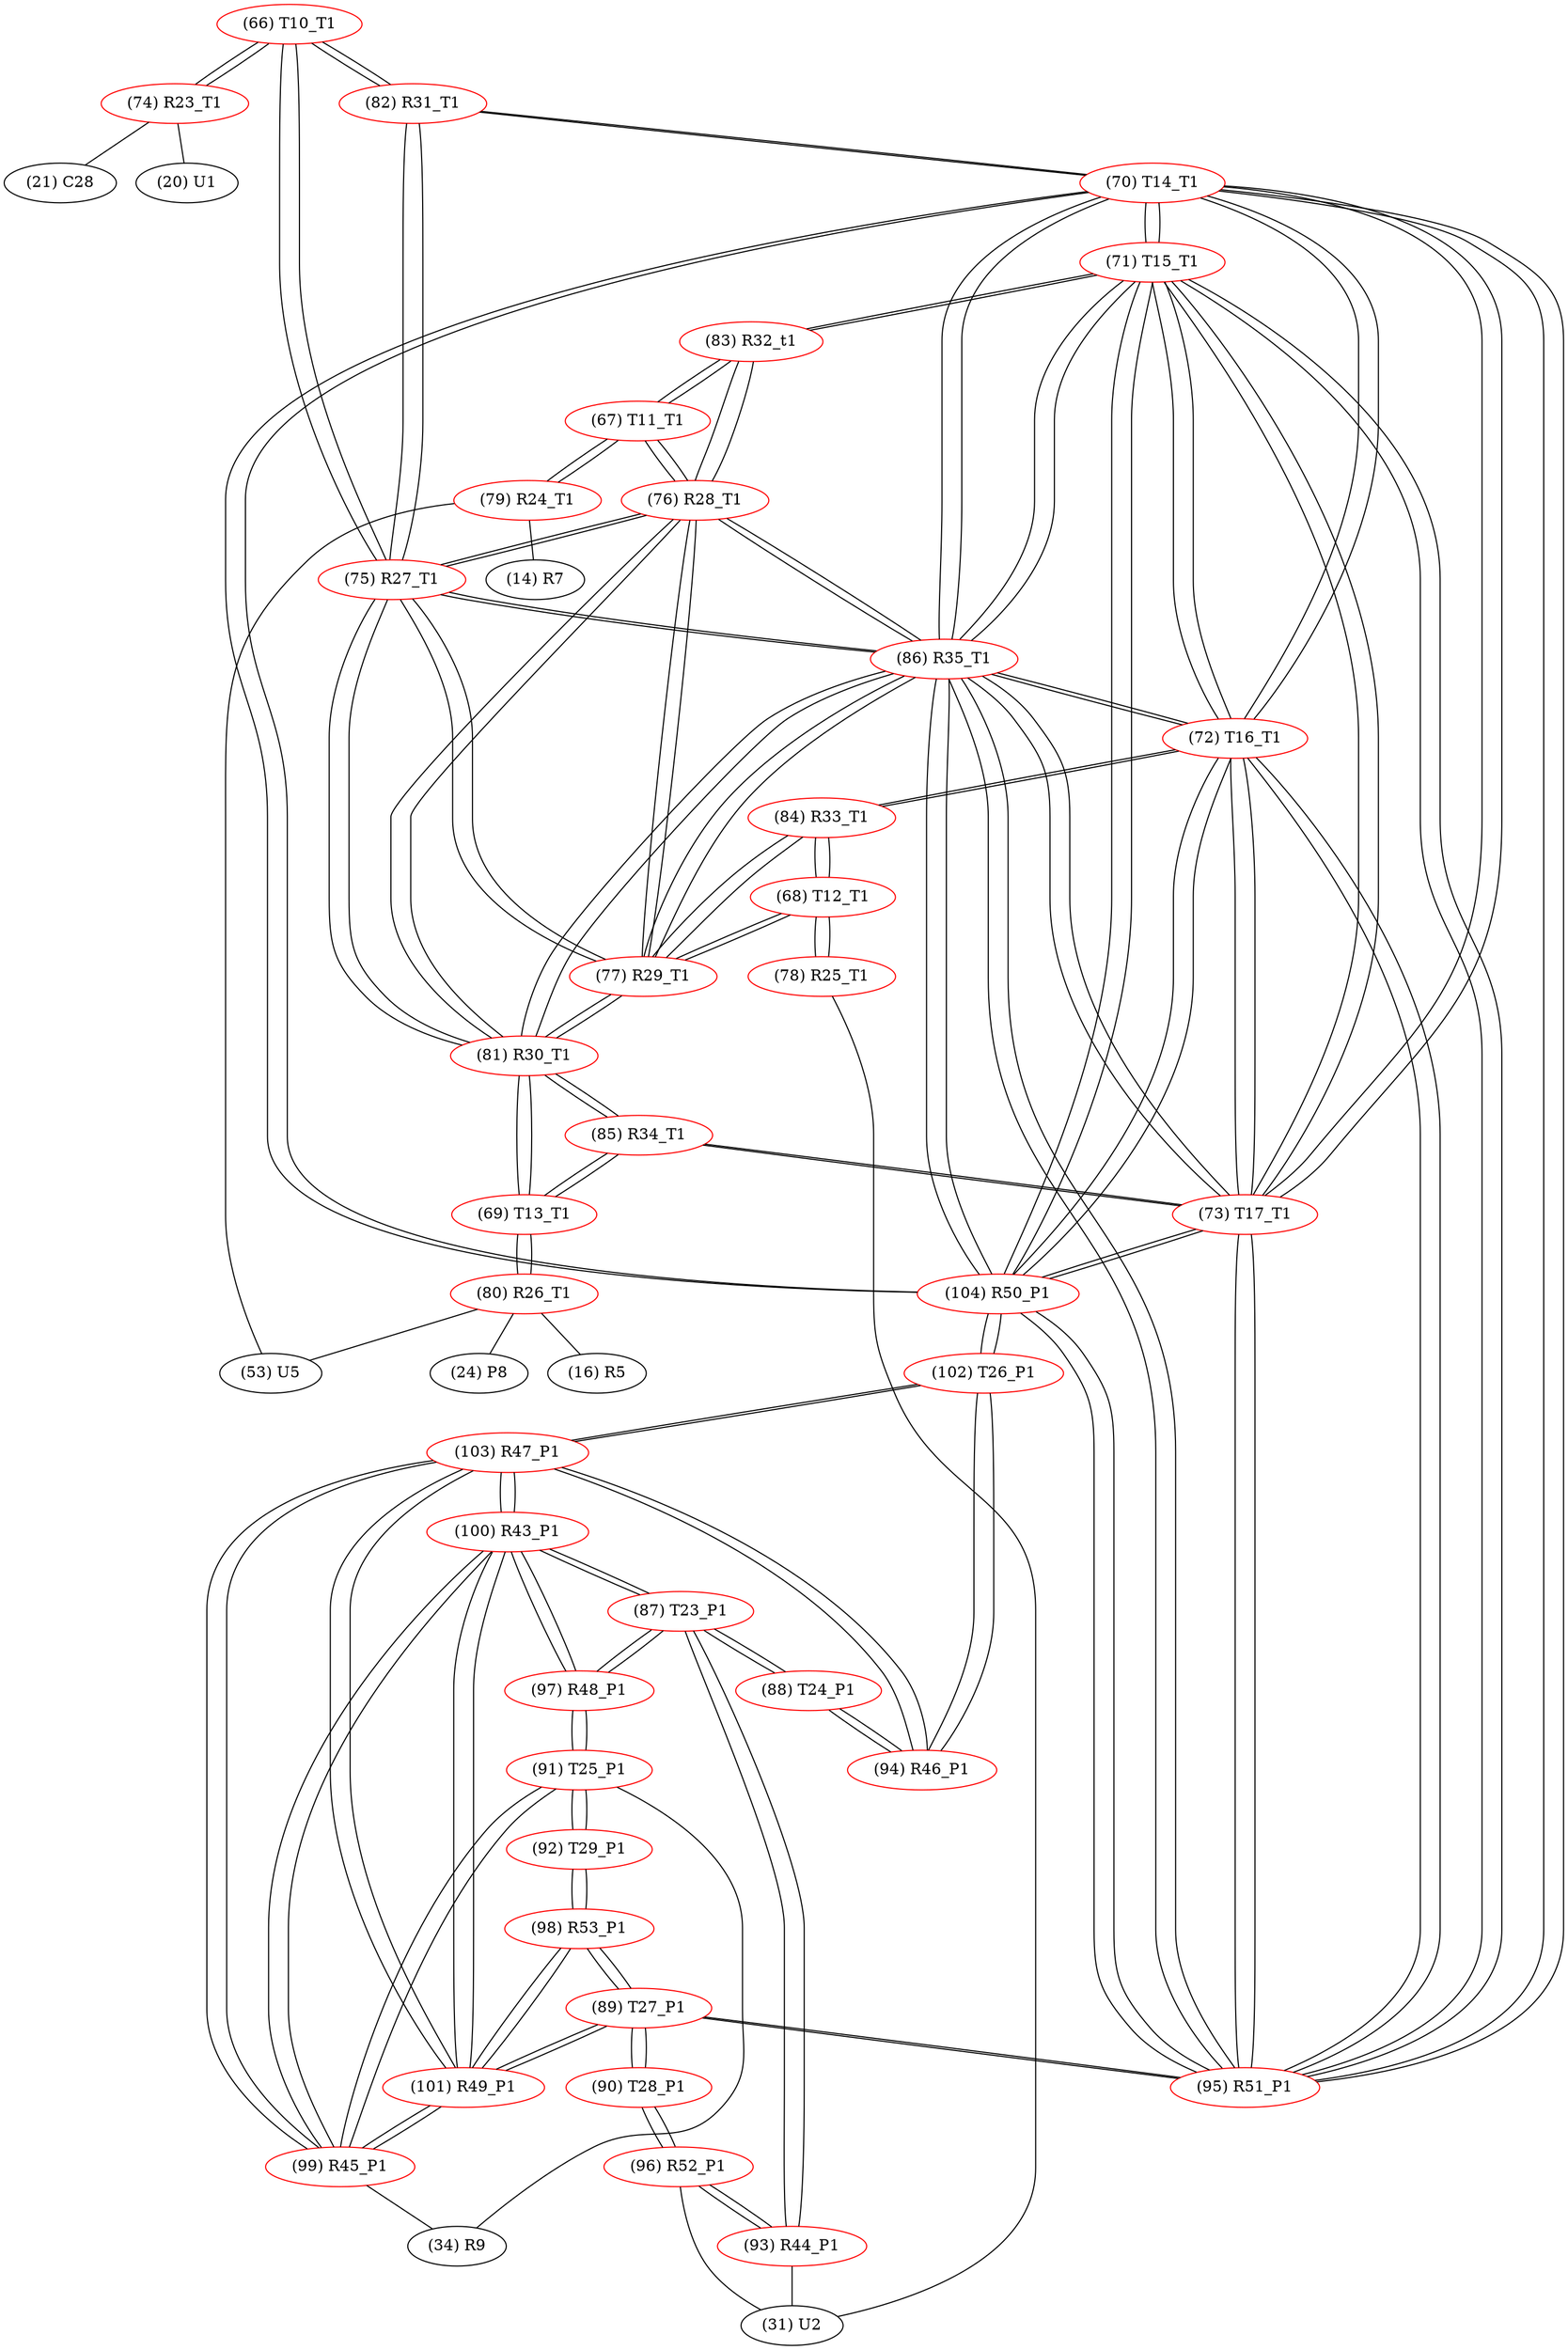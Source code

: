 graph {
	66 [label="(66) T10_T1" color=red]
	74 [label="(74) R23_T1"]
	82 [label="(82) R31_T1"]
	75 [label="(75) R27_T1"]
	67 [label="(67) T11_T1" color=red]
	79 [label="(79) R24_T1"]
	76 [label="(76) R28_T1"]
	83 [label="(83) R32_t1"]
	68 [label="(68) T12_T1" color=red]
	84 [label="(84) R33_T1"]
	77 [label="(77) R29_T1"]
	78 [label="(78) R25_T1"]
	69 [label="(69) T13_T1" color=red]
	81 [label="(81) R30_T1"]
	85 [label="(85) R34_T1"]
	80 [label="(80) R26_T1"]
	70 [label="(70) T14_T1" color=red]
	82 [label="(82) R31_T1"]
	95 [label="(95) R51_P1"]
	104 [label="(104) R50_P1"]
	73 [label="(73) T17_T1"]
	86 [label="(86) R35_T1"]
	72 [label="(72) T16_T1"]
	71 [label="(71) T15_T1"]
	71 [label="(71) T15_T1" color=red]
	83 [label="(83) R32_t1"]
	95 [label="(95) R51_P1"]
	104 [label="(104) R50_P1"]
	73 [label="(73) T17_T1"]
	86 [label="(86) R35_T1"]
	72 [label="(72) T16_T1"]
	70 [label="(70) T14_T1"]
	72 [label="(72) T16_T1" color=red]
	84 [label="(84) R33_T1"]
	95 [label="(95) R51_P1"]
	104 [label="(104) R50_P1"]
	73 [label="(73) T17_T1"]
	86 [label="(86) R35_T1"]
	71 [label="(71) T15_T1"]
	70 [label="(70) T14_T1"]
	73 [label="(73) T17_T1" color=red]
	85 [label="(85) R34_T1"]
	95 [label="(95) R51_P1"]
	104 [label="(104) R50_P1"]
	86 [label="(86) R35_T1"]
	72 [label="(72) T16_T1"]
	71 [label="(71) T15_T1"]
	70 [label="(70) T14_T1"]
	74 [label="(74) R23_T1" color=red]
	20 [label="(20) U1"]
	21 [label="(21) C28"]
	66 [label="(66) T10_T1"]
	75 [label="(75) R27_T1" color=red]
	81 [label="(81) R30_T1"]
	86 [label="(86) R35_T1"]
	77 [label="(77) R29_T1"]
	76 [label="(76) R28_T1"]
	66 [label="(66) T10_T1"]
	82 [label="(82) R31_T1"]
	76 [label="(76) R28_T1" color=red]
	81 [label="(81) R30_T1"]
	86 [label="(86) R35_T1"]
	77 [label="(77) R29_T1"]
	75 [label="(75) R27_T1"]
	67 [label="(67) T11_T1"]
	83 [label="(83) R32_t1"]
	77 [label="(77) R29_T1" color=red]
	81 [label="(81) R30_T1"]
	86 [label="(86) R35_T1"]
	76 [label="(76) R28_T1"]
	75 [label="(75) R27_T1"]
	84 [label="(84) R33_T1"]
	68 [label="(68) T12_T1"]
	78 [label="(78) R25_T1" color=red]
	31 [label="(31) U2"]
	68 [label="(68) T12_T1"]
	79 [label="(79) R24_T1" color=red]
	53 [label="(53) U5"]
	14 [label="(14) R7"]
	67 [label="(67) T11_T1"]
	80 [label="(80) R26_T1" color=red]
	16 [label="(16) R5"]
	24 [label="(24) P8"]
	53 [label="(53) U5"]
	69 [label="(69) T13_T1"]
	81 [label="(81) R30_T1" color=red]
	86 [label="(86) R35_T1"]
	77 [label="(77) R29_T1"]
	76 [label="(76) R28_T1"]
	75 [label="(75) R27_T1"]
	85 [label="(85) R34_T1"]
	69 [label="(69) T13_T1"]
	82 [label="(82) R31_T1" color=red]
	66 [label="(66) T10_T1"]
	75 [label="(75) R27_T1"]
	70 [label="(70) T14_T1"]
	83 [label="(83) R32_t1" color=red]
	71 [label="(71) T15_T1"]
	67 [label="(67) T11_T1"]
	76 [label="(76) R28_T1"]
	84 [label="(84) R33_T1" color=red]
	72 [label="(72) T16_T1"]
	77 [label="(77) R29_T1"]
	68 [label="(68) T12_T1"]
	85 [label="(85) R34_T1" color=red]
	73 [label="(73) T17_T1"]
	81 [label="(81) R30_T1"]
	69 [label="(69) T13_T1"]
	86 [label="(86) R35_T1" color=red]
	81 [label="(81) R30_T1"]
	77 [label="(77) R29_T1"]
	76 [label="(76) R28_T1"]
	75 [label="(75) R27_T1"]
	95 [label="(95) R51_P1"]
	104 [label="(104) R50_P1"]
	73 [label="(73) T17_T1"]
	72 [label="(72) T16_T1"]
	71 [label="(71) T15_T1"]
	70 [label="(70) T14_T1"]
	87 [label="(87) T23_P1" color=red]
	97 [label="(97) R48_P1"]
	100 [label="(100) R43_P1"]
	88 [label="(88) T24_P1"]
	93 [label="(93) R44_P1"]
	88 [label="(88) T24_P1" color=red]
	94 [label="(94) R46_P1"]
	87 [label="(87) T23_P1"]
	89 [label="(89) T27_P1" color=red]
	95 [label="(95) R51_P1"]
	90 [label="(90) T28_P1"]
	98 [label="(98) R53_P1"]
	101 [label="(101) R49_P1"]
	90 [label="(90) T28_P1" color=red]
	96 [label="(96) R52_P1"]
	89 [label="(89) T27_P1"]
	91 [label="(91) T25_P1" color=red]
	92 [label="(92) T29_P1"]
	97 [label="(97) R48_P1"]
	99 [label="(99) R45_P1"]
	34 [label="(34) R9"]
	92 [label="(92) T29_P1" color=red]
	91 [label="(91) T25_P1"]
	98 [label="(98) R53_P1"]
	93 [label="(93) R44_P1" color=red]
	31 [label="(31) U2"]
	96 [label="(96) R52_P1"]
	87 [label="(87) T23_P1"]
	94 [label="(94) R46_P1" color=red]
	102 [label="(102) T26_P1"]
	103 [label="(103) R47_P1"]
	88 [label="(88) T24_P1"]
	95 [label="(95) R51_P1" color=red]
	89 [label="(89) T27_P1"]
	104 [label="(104) R50_P1"]
	73 [label="(73) T17_T1"]
	86 [label="(86) R35_T1"]
	72 [label="(72) T16_T1"]
	71 [label="(71) T15_T1"]
	70 [label="(70) T14_T1"]
	96 [label="(96) R52_P1" color=red]
	93 [label="(93) R44_P1"]
	31 [label="(31) U2"]
	90 [label="(90) T28_P1"]
	97 [label="(97) R48_P1" color=red]
	91 [label="(91) T25_P1"]
	87 [label="(87) T23_P1"]
	100 [label="(100) R43_P1"]
	98 [label="(98) R53_P1" color=red]
	92 [label="(92) T29_P1"]
	89 [label="(89) T27_P1"]
	101 [label="(101) R49_P1"]
	99 [label="(99) R45_P1" color=red]
	103 [label="(103) R47_P1"]
	100 [label="(100) R43_P1"]
	101 [label="(101) R49_P1"]
	91 [label="(91) T25_P1"]
	34 [label="(34) R9"]
	100 [label="(100) R43_P1" color=red]
	97 [label="(97) R48_P1"]
	87 [label="(87) T23_P1"]
	103 [label="(103) R47_P1"]
	99 [label="(99) R45_P1"]
	101 [label="(101) R49_P1"]
	101 [label="(101) R49_P1" color=red]
	103 [label="(103) R47_P1"]
	99 [label="(99) R45_P1"]
	100 [label="(100) R43_P1"]
	89 [label="(89) T27_P1"]
	98 [label="(98) R53_P1"]
	102 [label="(102) T26_P1" color=red]
	104 [label="(104) R50_P1"]
	94 [label="(94) R46_P1"]
	103 [label="(103) R47_P1"]
	103 [label="(103) R47_P1" color=red]
	99 [label="(99) R45_P1"]
	100 [label="(100) R43_P1"]
	101 [label="(101) R49_P1"]
	102 [label="(102) T26_P1"]
	94 [label="(94) R46_P1"]
	104 [label="(104) R50_P1" color=red]
	102 [label="(102) T26_P1"]
	95 [label="(95) R51_P1"]
	73 [label="(73) T17_T1"]
	86 [label="(86) R35_T1"]
	72 [label="(72) T16_T1"]
	71 [label="(71) T15_T1"]
	70 [label="(70) T14_T1"]
	66 -- 74
	66 -- 82
	66 -- 75
	67 -- 79
	67 -- 76
	67 -- 83
	68 -- 84
	68 -- 77
	68 -- 78
	69 -- 81
	69 -- 85
	69 -- 80
	70 -- 82
	70 -- 95
	70 -- 104
	70 -- 73
	70 -- 86
	70 -- 72
	70 -- 71
	71 -- 83
	71 -- 95
	71 -- 104
	71 -- 73
	71 -- 86
	71 -- 72
	71 -- 70
	72 -- 84
	72 -- 95
	72 -- 104
	72 -- 73
	72 -- 86
	72 -- 71
	72 -- 70
	73 -- 85
	73 -- 95
	73 -- 104
	73 -- 86
	73 -- 72
	73 -- 71
	73 -- 70
	74 -- 20
	74 -- 21
	74 -- 66
	75 -- 81
	75 -- 86
	75 -- 77
	75 -- 76
	75 -- 66
	75 -- 82
	76 -- 81
	76 -- 86
	76 -- 77
	76 -- 75
	76 -- 67
	76 -- 83
	77 -- 81
	77 -- 86
	77 -- 76
	77 -- 75
	77 -- 84
	77 -- 68
	78 -- 31
	78 -- 68
	79 -- 53
	79 -- 14
	79 -- 67
	80 -- 16
	80 -- 24
	80 -- 53
	80 -- 69
	81 -- 86
	81 -- 77
	81 -- 76
	81 -- 75
	81 -- 85
	81 -- 69
	82 -- 66
	82 -- 75
	82 -- 70
	83 -- 71
	83 -- 67
	83 -- 76
	84 -- 72
	84 -- 77
	84 -- 68
	85 -- 73
	85 -- 81
	85 -- 69
	86 -- 81
	86 -- 77
	86 -- 76
	86 -- 75
	86 -- 95
	86 -- 104
	86 -- 73
	86 -- 72
	86 -- 71
	86 -- 70
	87 -- 97
	87 -- 100
	87 -- 88
	87 -- 93
	88 -- 94
	88 -- 87
	89 -- 95
	89 -- 90
	89 -- 98
	89 -- 101
	90 -- 96
	90 -- 89
	91 -- 92
	91 -- 97
	91 -- 99
	91 -- 34
	92 -- 91
	92 -- 98
	93 -- 31
	93 -- 96
	93 -- 87
	94 -- 102
	94 -- 103
	94 -- 88
	95 -- 89
	95 -- 104
	95 -- 73
	95 -- 86
	95 -- 72
	95 -- 71
	95 -- 70
	96 -- 93
	96 -- 31
	96 -- 90
	97 -- 91
	97 -- 87
	97 -- 100
	98 -- 92
	98 -- 89
	98 -- 101
	99 -- 103
	99 -- 100
	99 -- 101
	99 -- 91
	99 -- 34
	100 -- 97
	100 -- 87
	100 -- 103
	100 -- 99
	100 -- 101
	101 -- 103
	101 -- 99
	101 -- 100
	101 -- 89
	101 -- 98
	102 -- 104
	102 -- 94
	102 -- 103
	103 -- 99
	103 -- 100
	103 -- 101
	103 -- 102
	103 -- 94
	104 -- 102
	104 -- 95
	104 -- 73
	104 -- 86
	104 -- 72
	104 -- 71
	104 -- 70
}